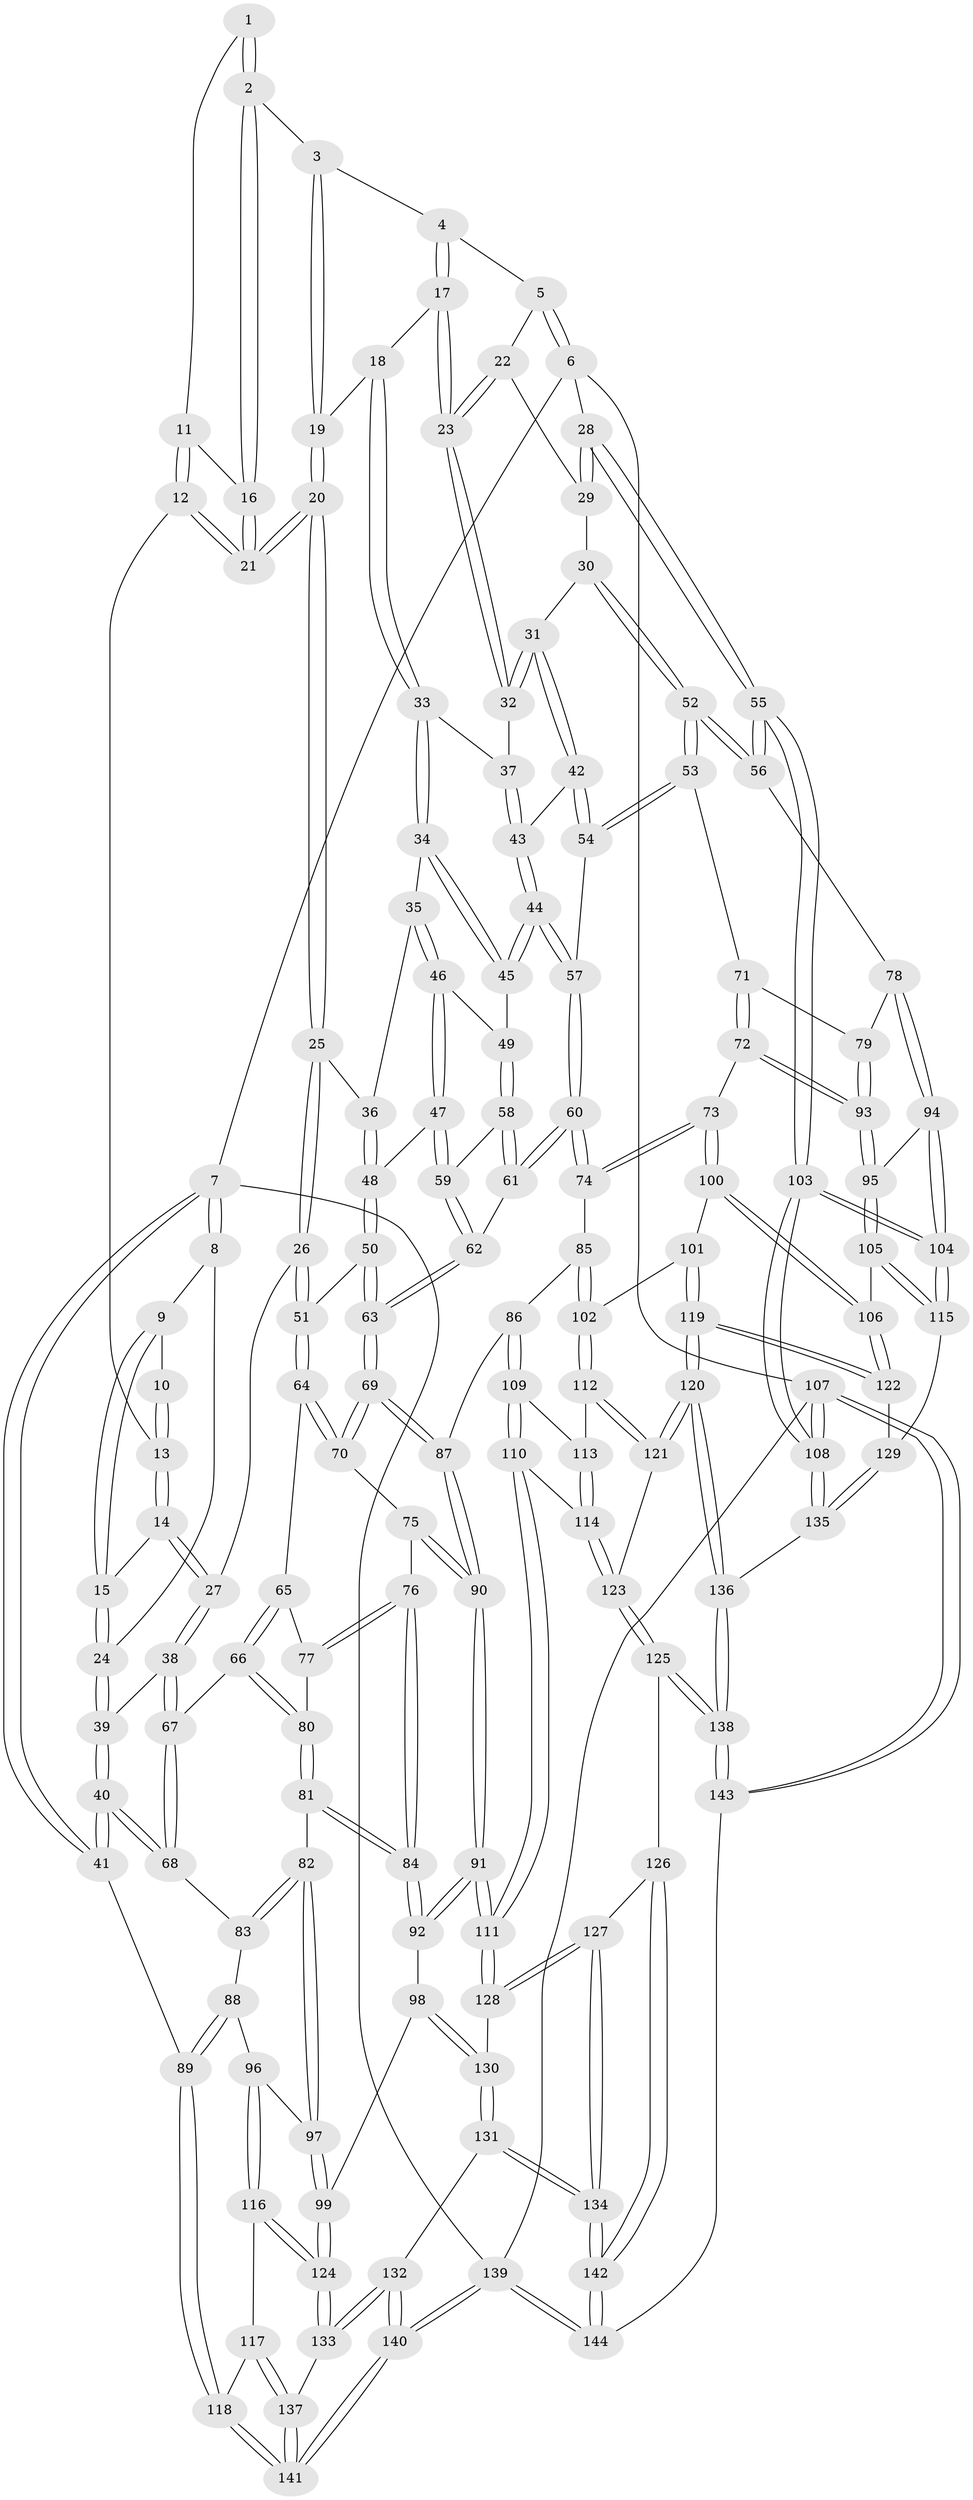 // Generated by graph-tools (version 1.1) at 2025/27/03/15/25 16:27:56]
// undirected, 144 vertices, 357 edges
graph export_dot {
graph [start="1"]
  node [color=gray90,style=filled];
  1 [pos="+0.284500919916916+0"];
  2 [pos="+0.5289688577050927+0"];
  3 [pos="+0.5553546707473079+0"];
  4 [pos="+0.7977466684265534+0"];
  5 [pos="+0.9945268903611222+0"];
  6 [pos="+1+0"];
  7 [pos="+0+0"];
  8 [pos="+0+0"];
  9 [pos="+0.185317079009138+0"];
  10 [pos="+0.20439689166545646+0"];
  11 [pos="+0.32263013610437985+0.03486960903981944"];
  12 [pos="+0.2857396783610051+0.07821972542187194"];
  13 [pos="+0.2812856987256778+0.07877333754165607"];
  14 [pos="+0.2306533769910469+0.12320401963338071"];
  15 [pos="+0.1865295772939978+0.11888780719875015"];
  16 [pos="+0.45547310743328095+0.005521681695448483"];
  17 [pos="+0.7515200356381035+0.080989289098171"];
  18 [pos="+0.6365422375196258+0.10363815102033894"];
  19 [pos="+0.6283638043721559+0.09481333718515576"];
  20 [pos="+0.4473485924622888+0.17329317005681497"];
  21 [pos="+0.43544152399702907+0.11261302334086325"];
  22 [pos="+0.9090006613331317+0.05624205100224038"];
  23 [pos="+0.7865391947440192+0.1356674256620418"];
  24 [pos="+0.1299616281421115+0.14413900015044023"];
  25 [pos="+0.446583224548735+0.17992974808391538"];
  26 [pos="+0.40756071634299584+0.24302626903524585"];
  27 [pos="+0.32929335129344195+0.24604893053271135"];
  28 [pos="+1+0.2378691083396592"];
  29 [pos="+0.9229642755135101+0.1036128895955143"];
  30 [pos="+0.90788705143485+0.23987265422058893"];
  31 [pos="+0.8319262597872923+0.24293939254510752"];
  32 [pos="+0.7863434330028378+0.13806743958824297"];
  33 [pos="+0.6562305892936994+0.18854866034297696"];
  34 [pos="+0.6429756333909832+0.20931300958733481"];
  35 [pos="+0.6160982854440347+0.22758984138043498"];
  36 [pos="+0.5845451828864675+0.2211073669068558"];
  37 [pos="+0.6569800461768646+0.18853559557626928"];
  38 [pos="+0.24689129970129428+0.30843104136316424"];
  39 [pos="+0.08497076932157607+0.20047169076816118"];
  40 [pos="+0+0.30045361449036073"];
  41 [pos="+0+0.30088420381113806"];
  42 [pos="+0.8131878986573862+0.2596105972049727"];
  43 [pos="+0.8126700492768634+0.260055301790839"];
  44 [pos="+0.8048188548286636+0.2722104696745676"];
  45 [pos="+0.7208111248660156+0.30329906062932915"];
  46 [pos="+0.6107682709740405+0.28126942529352894"];
  47 [pos="+0.6046343146443967+0.31034443934070227"];
  48 [pos="+0.5243434694277868+0.31470736502463814"];
  49 [pos="+0.7206086932229345+0.30357315562248416"];
  50 [pos="+0.444627148896972+0.32762612575539646"];
  51 [pos="+0.44364018729872556+0.32741121377213267"];
  52 [pos="+1+0.3327317209585944"];
  53 [pos="+0.9494194268450739+0.3905657116969648"];
  54 [pos="+0.8961225520569968+0.386913522431656"];
  55 [pos="+1+0.33498060976182936"];
  56 [pos="+1+0.3389624358244347"];
  57 [pos="+0.8119685372569627+0.3839435749885785"];
  58 [pos="+0.7023825847578409+0.3345387095939637"];
  59 [pos="+0.6271670655173911+0.3547958309771921"];
  60 [pos="+0.7705221162857194+0.4432103719393939"];
  61 [pos="+0.7542795609009538+0.4338214476214605"];
  62 [pos="+0.6073334989700985+0.425819371344169"];
  63 [pos="+0.6036663551549005+0.4294288953212567"];
  64 [pos="+0.43164724318900954+0.3635611970647541"];
  65 [pos="+0.3690877014342517+0.3985593499577607"];
  66 [pos="+0.23068408010343638+0.38812147638264505"];
  67 [pos="+0.2287255858309109+0.38368069047692877"];
  68 [pos="+0.017653551232491085+0.3774071014396593"];
  69 [pos="+0.5885600483664641+0.47899640615960926"];
  70 [pos="+0.44535681110407704+0.43006298950990807"];
  71 [pos="+0.9248556383777737+0.42259431164969297"];
  72 [pos="+0.8101631370349917+0.4926902133169466"];
  73 [pos="+0.7894925466170913+0.48852268933486326"];
  74 [pos="+0.7793723539666757+0.47764111091379974"];
  75 [pos="+0.4340107617981862+0.47853073935153734"];
  76 [pos="+0.35241720234386276+0.4894843695427302"];
  77 [pos="+0.3467046773631317+0.45448980185498666"];
  78 [pos="+0.9611818132863228+0.5122525883461807"];
  79 [pos="+0.9084722676689762+0.508193330497513"];
  80 [pos="+0.23294969309645663+0.41446314022523234"];
  81 [pos="+0.22993839926917972+0.44461692512628465"];
  82 [pos="+0.19854860128221274+0.49630994661881994"];
  83 [pos="+0.055078898946972925+0.42380988389232327"];
  84 [pos="+0.3294471615771454+0.5189659662465224"];
  85 [pos="+0.7003793243317359+0.5170797466770365"];
  86 [pos="+0.590435443426619+0.5133510427928317"];
  87 [pos="+0.5891131551898866+0.5116504002014877"];
  88 [pos="+0.10142393182251748+0.5230810212634712"];
  89 [pos="+0+0.5440712930405002"];
  90 [pos="+0.4627027483427736+0.5501342501770934"];
  91 [pos="+0.43128455893648526+0.6110130326567347"];
  92 [pos="+0.3294565706885652+0.5206540601591448"];
  93 [pos="+0.87380806132724+0.5306623680051343"];
  94 [pos="+0.9618326797867712+0.5524395257501803"];
  95 [pos="+0.8905306347085012+0.5757419850836845"];
  96 [pos="+0.13093738979012107+0.5598433715929421"];
  97 [pos="+0.18114795760178698+0.5644994337400511"];
  98 [pos="+0.2521856416424951+0.6063321890875499"];
  99 [pos="+0.18885535217641627+0.5753334053625748"];
  100 [pos="+0.7802129980232677+0.5541717221790576"];
  101 [pos="+0.7496082141596723+0.6042045050390495"];
  102 [pos="+0.7023418549115362+0.5970888632378545"];
  103 [pos="+1+0.6930839410692864"];
  104 [pos="+1+0.6504740417855339"];
  105 [pos="+0.888593403662904+0.5978889373181454"];
  106 [pos="+0.858868167996766+0.6270343980937826"];
  107 [pos="+1+1"];
  108 [pos="+1+1"];
  109 [pos="+0.5979060673127872+0.5461596044425301"];
  110 [pos="+0.5014653886769923+0.6224538968887151"];
  111 [pos="+0.4300274674002869+0.6306063265753877"];
  112 [pos="+0.6700013944910993+0.6095142724958856"];
  113 [pos="+0.5990660749494511+0.549986816409539"];
  114 [pos="+0.5762294447915987+0.6244505192613834"];
  115 [pos="+1+0.6536697039267785"];
  116 [pos="+0.0054067671564125945+0.6283621946841078"];
  117 [pos="+0+0.6300648411228901"];
  118 [pos="+0+0.6176441108701034"];
  119 [pos="+0.7802000332902268+0.6844250738063128"];
  120 [pos="+0.7589266552518739+0.7426517509137414"];
  121 [pos="+0.6578618015037394+0.6882535377519149"];
  122 [pos="+0.8548326109843687+0.6363890193075729"];
  123 [pos="+0.5922770744961398+0.7014924793425171"];
  124 [pos="+0.13268267348110685+0.6969742063415639"];
  125 [pos="+0.5480740936405665+0.7451368988141078"];
  126 [pos="+0.5042274266384628+0.750047326645018"];
  127 [pos="+0.4425538641022109+0.6724775269553356"];
  128 [pos="+0.42933254599814497+0.632742288191837"];
  129 [pos="+0.9108804779169596+0.7036971177080064"];
  130 [pos="+0.28165893365692923+0.6509873023005063"];
  131 [pos="+0.24044060661312638+0.8415473704861514"];
  132 [pos="+0.17845615878848467+0.8287229620636243"];
  133 [pos="+0.1727519789292394+0.8234403743971381"];
  134 [pos="+0.24301085666428393+0.8436224832425274"];
  135 [pos="+0.8706387897756934+0.8157022879259657"];
  136 [pos="+0.7794994427362466+0.8128719230262836"];
  137 [pos="+0.13355619836629365+0.8116386823598853"];
  138 [pos="+0.7018498210458656+0.9036024459358387"];
  139 [pos="+0+1"];
  140 [pos="+0+1"];
  141 [pos="+0+0.7405657189244187"];
  142 [pos="+0.3716550612085046+0.9966559253225794"];
  143 [pos="+0.6348184514924273+1"];
  144 [pos="+0.4087425412410682+1"];
  1 -- 2;
  1 -- 2;
  1 -- 11;
  2 -- 3;
  2 -- 16;
  2 -- 16;
  3 -- 4;
  3 -- 19;
  3 -- 19;
  4 -- 5;
  4 -- 17;
  4 -- 17;
  5 -- 6;
  5 -- 6;
  5 -- 22;
  6 -- 7;
  6 -- 28;
  6 -- 107;
  7 -- 8;
  7 -- 8;
  7 -- 41;
  7 -- 41;
  7 -- 139;
  8 -- 9;
  8 -- 24;
  9 -- 10;
  9 -- 15;
  9 -- 15;
  10 -- 13;
  10 -- 13;
  11 -- 12;
  11 -- 12;
  11 -- 16;
  12 -- 13;
  12 -- 21;
  12 -- 21;
  13 -- 14;
  13 -- 14;
  14 -- 15;
  14 -- 27;
  14 -- 27;
  15 -- 24;
  15 -- 24;
  16 -- 21;
  16 -- 21;
  17 -- 18;
  17 -- 23;
  17 -- 23;
  18 -- 19;
  18 -- 33;
  18 -- 33;
  19 -- 20;
  19 -- 20;
  20 -- 21;
  20 -- 21;
  20 -- 25;
  20 -- 25;
  22 -- 23;
  22 -- 23;
  22 -- 29;
  23 -- 32;
  23 -- 32;
  24 -- 39;
  24 -- 39;
  25 -- 26;
  25 -- 26;
  25 -- 36;
  26 -- 27;
  26 -- 51;
  26 -- 51;
  27 -- 38;
  27 -- 38;
  28 -- 29;
  28 -- 29;
  28 -- 55;
  28 -- 55;
  29 -- 30;
  30 -- 31;
  30 -- 52;
  30 -- 52;
  31 -- 32;
  31 -- 32;
  31 -- 42;
  31 -- 42;
  32 -- 37;
  33 -- 34;
  33 -- 34;
  33 -- 37;
  34 -- 35;
  34 -- 45;
  34 -- 45;
  35 -- 36;
  35 -- 46;
  35 -- 46;
  36 -- 48;
  36 -- 48;
  37 -- 43;
  37 -- 43;
  38 -- 39;
  38 -- 67;
  38 -- 67;
  39 -- 40;
  39 -- 40;
  40 -- 41;
  40 -- 41;
  40 -- 68;
  40 -- 68;
  41 -- 89;
  42 -- 43;
  42 -- 54;
  42 -- 54;
  43 -- 44;
  43 -- 44;
  44 -- 45;
  44 -- 45;
  44 -- 57;
  44 -- 57;
  45 -- 49;
  46 -- 47;
  46 -- 47;
  46 -- 49;
  47 -- 48;
  47 -- 59;
  47 -- 59;
  48 -- 50;
  48 -- 50;
  49 -- 58;
  49 -- 58;
  50 -- 51;
  50 -- 63;
  50 -- 63;
  51 -- 64;
  51 -- 64;
  52 -- 53;
  52 -- 53;
  52 -- 56;
  52 -- 56;
  53 -- 54;
  53 -- 54;
  53 -- 71;
  54 -- 57;
  55 -- 56;
  55 -- 56;
  55 -- 103;
  55 -- 103;
  56 -- 78;
  57 -- 60;
  57 -- 60;
  58 -- 59;
  58 -- 61;
  58 -- 61;
  59 -- 62;
  59 -- 62;
  60 -- 61;
  60 -- 61;
  60 -- 74;
  60 -- 74;
  61 -- 62;
  62 -- 63;
  62 -- 63;
  63 -- 69;
  63 -- 69;
  64 -- 65;
  64 -- 70;
  64 -- 70;
  65 -- 66;
  65 -- 66;
  65 -- 77;
  66 -- 67;
  66 -- 80;
  66 -- 80;
  67 -- 68;
  67 -- 68;
  68 -- 83;
  69 -- 70;
  69 -- 70;
  69 -- 87;
  69 -- 87;
  70 -- 75;
  71 -- 72;
  71 -- 72;
  71 -- 79;
  72 -- 73;
  72 -- 93;
  72 -- 93;
  73 -- 74;
  73 -- 74;
  73 -- 100;
  73 -- 100;
  74 -- 85;
  75 -- 76;
  75 -- 90;
  75 -- 90;
  76 -- 77;
  76 -- 77;
  76 -- 84;
  76 -- 84;
  77 -- 80;
  78 -- 79;
  78 -- 94;
  78 -- 94;
  79 -- 93;
  79 -- 93;
  80 -- 81;
  80 -- 81;
  81 -- 82;
  81 -- 84;
  81 -- 84;
  82 -- 83;
  82 -- 83;
  82 -- 97;
  82 -- 97;
  83 -- 88;
  84 -- 92;
  84 -- 92;
  85 -- 86;
  85 -- 102;
  85 -- 102;
  86 -- 87;
  86 -- 109;
  86 -- 109;
  87 -- 90;
  87 -- 90;
  88 -- 89;
  88 -- 89;
  88 -- 96;
  89 -- 118;
  89 -- 118;
  90 -- 91;
  90 -- 91;
  91 -- 92;
  91 -- 92;
  91 -- 111;
  91 -- 111;
  92 -- 98;
  93 -- 95;
  93 -- 95;
  94 -- 95;
  94 -- 104;
  94 -- 104;
  95 -- 105;
  95 -- 105;
  96 -- 97;
  96 -- 116;
  96 -- 116;
  97 -- 99;
  97 -- 99;
  98 -- 99;
  98 -- 130;
  98 -- 130;
  99 -- 124;
  99 -- 124;
  100 -- 101;
  100 -- 106;
  100 -- 106;
  101 -- 102;
  101 -- 119;
  101 -- 119;
  102 -- 112;
  102 -- 112;
  103 -- 104;
  103 -- 104;
  103 -- 108;
  103 -- 108;
  104 -- 115;
  104 -- 115;
  105 -- 106;
  105 -- 115;
  105 -- 115;
  106 -- 122;
  106 -- 122;
  107 -- 108;
  107 -- 108;
  107 -- 143;
  107 -- 143;
  107 -- 139;
  108 -- 135;
  108 -- 135;
  109 -- 110;
  109 -- 110;
  109 -- 113;
  110 -- 111;
  110 -- 111;
  110 -- 114;
  111 -- 128;
  111 -- 128;
  112 -- 113;
  112 -- 121;
  112 -- 121;
  113 -- 114;
  113 -- 114;
  114 -- 123;
  114 -- 123;
  115 -- 129;
  116 -- 117;
  116 -- 124;
  116 -- 124;
  117 -- 118;
  117 -- 137;
  117 -- 137;
  118 -- 141;
  118 -- 141;
  119 -- 120;
  119 -- 120;
  119 -- 122;
  119 -- 122;
  120 -- 121;
  120 -- 121;
  120 -- 136;
  120 -- 136;
  121 -- 123;
  122 -- 129;
  123 -- 125;
  123 -- 125;
  124 -- 133;
  124 -- 133;
  125 -- 126;
  125 -- 138;
  125 -- 138;
  126 -- 127;
  126 -- 142;
  126 -- 142;
  127 -- 128;
  127 -- 128;
  127 -- 134;
  127 -- 134;
  128 -- 130;
  129 -- 135;
  129 -- 135;
  130 -- 131;
  130 -- 131;
  131 -- 132;
  131 -- 134;
  131 -- 134;
  132 -- 133;
  132 -- 133;
  132 -- 140;
  132 -- 140;
  133 -- 137;
  134 -- 142;
  134 -- 142;
  135 -- 136;
  136 -- 138;
  136 -- 138;
  137 -- 141;
  137 -- 141;
  138 -- 143;
  138 -- 143;
  139 -- 140;
  139 -- 140;
  139 -- 144;
  139 -- 144;
  140 -- 141;
  140 -- 141;
  142 -- 144;
  142 -- 144;
  143 -- 144;
}
